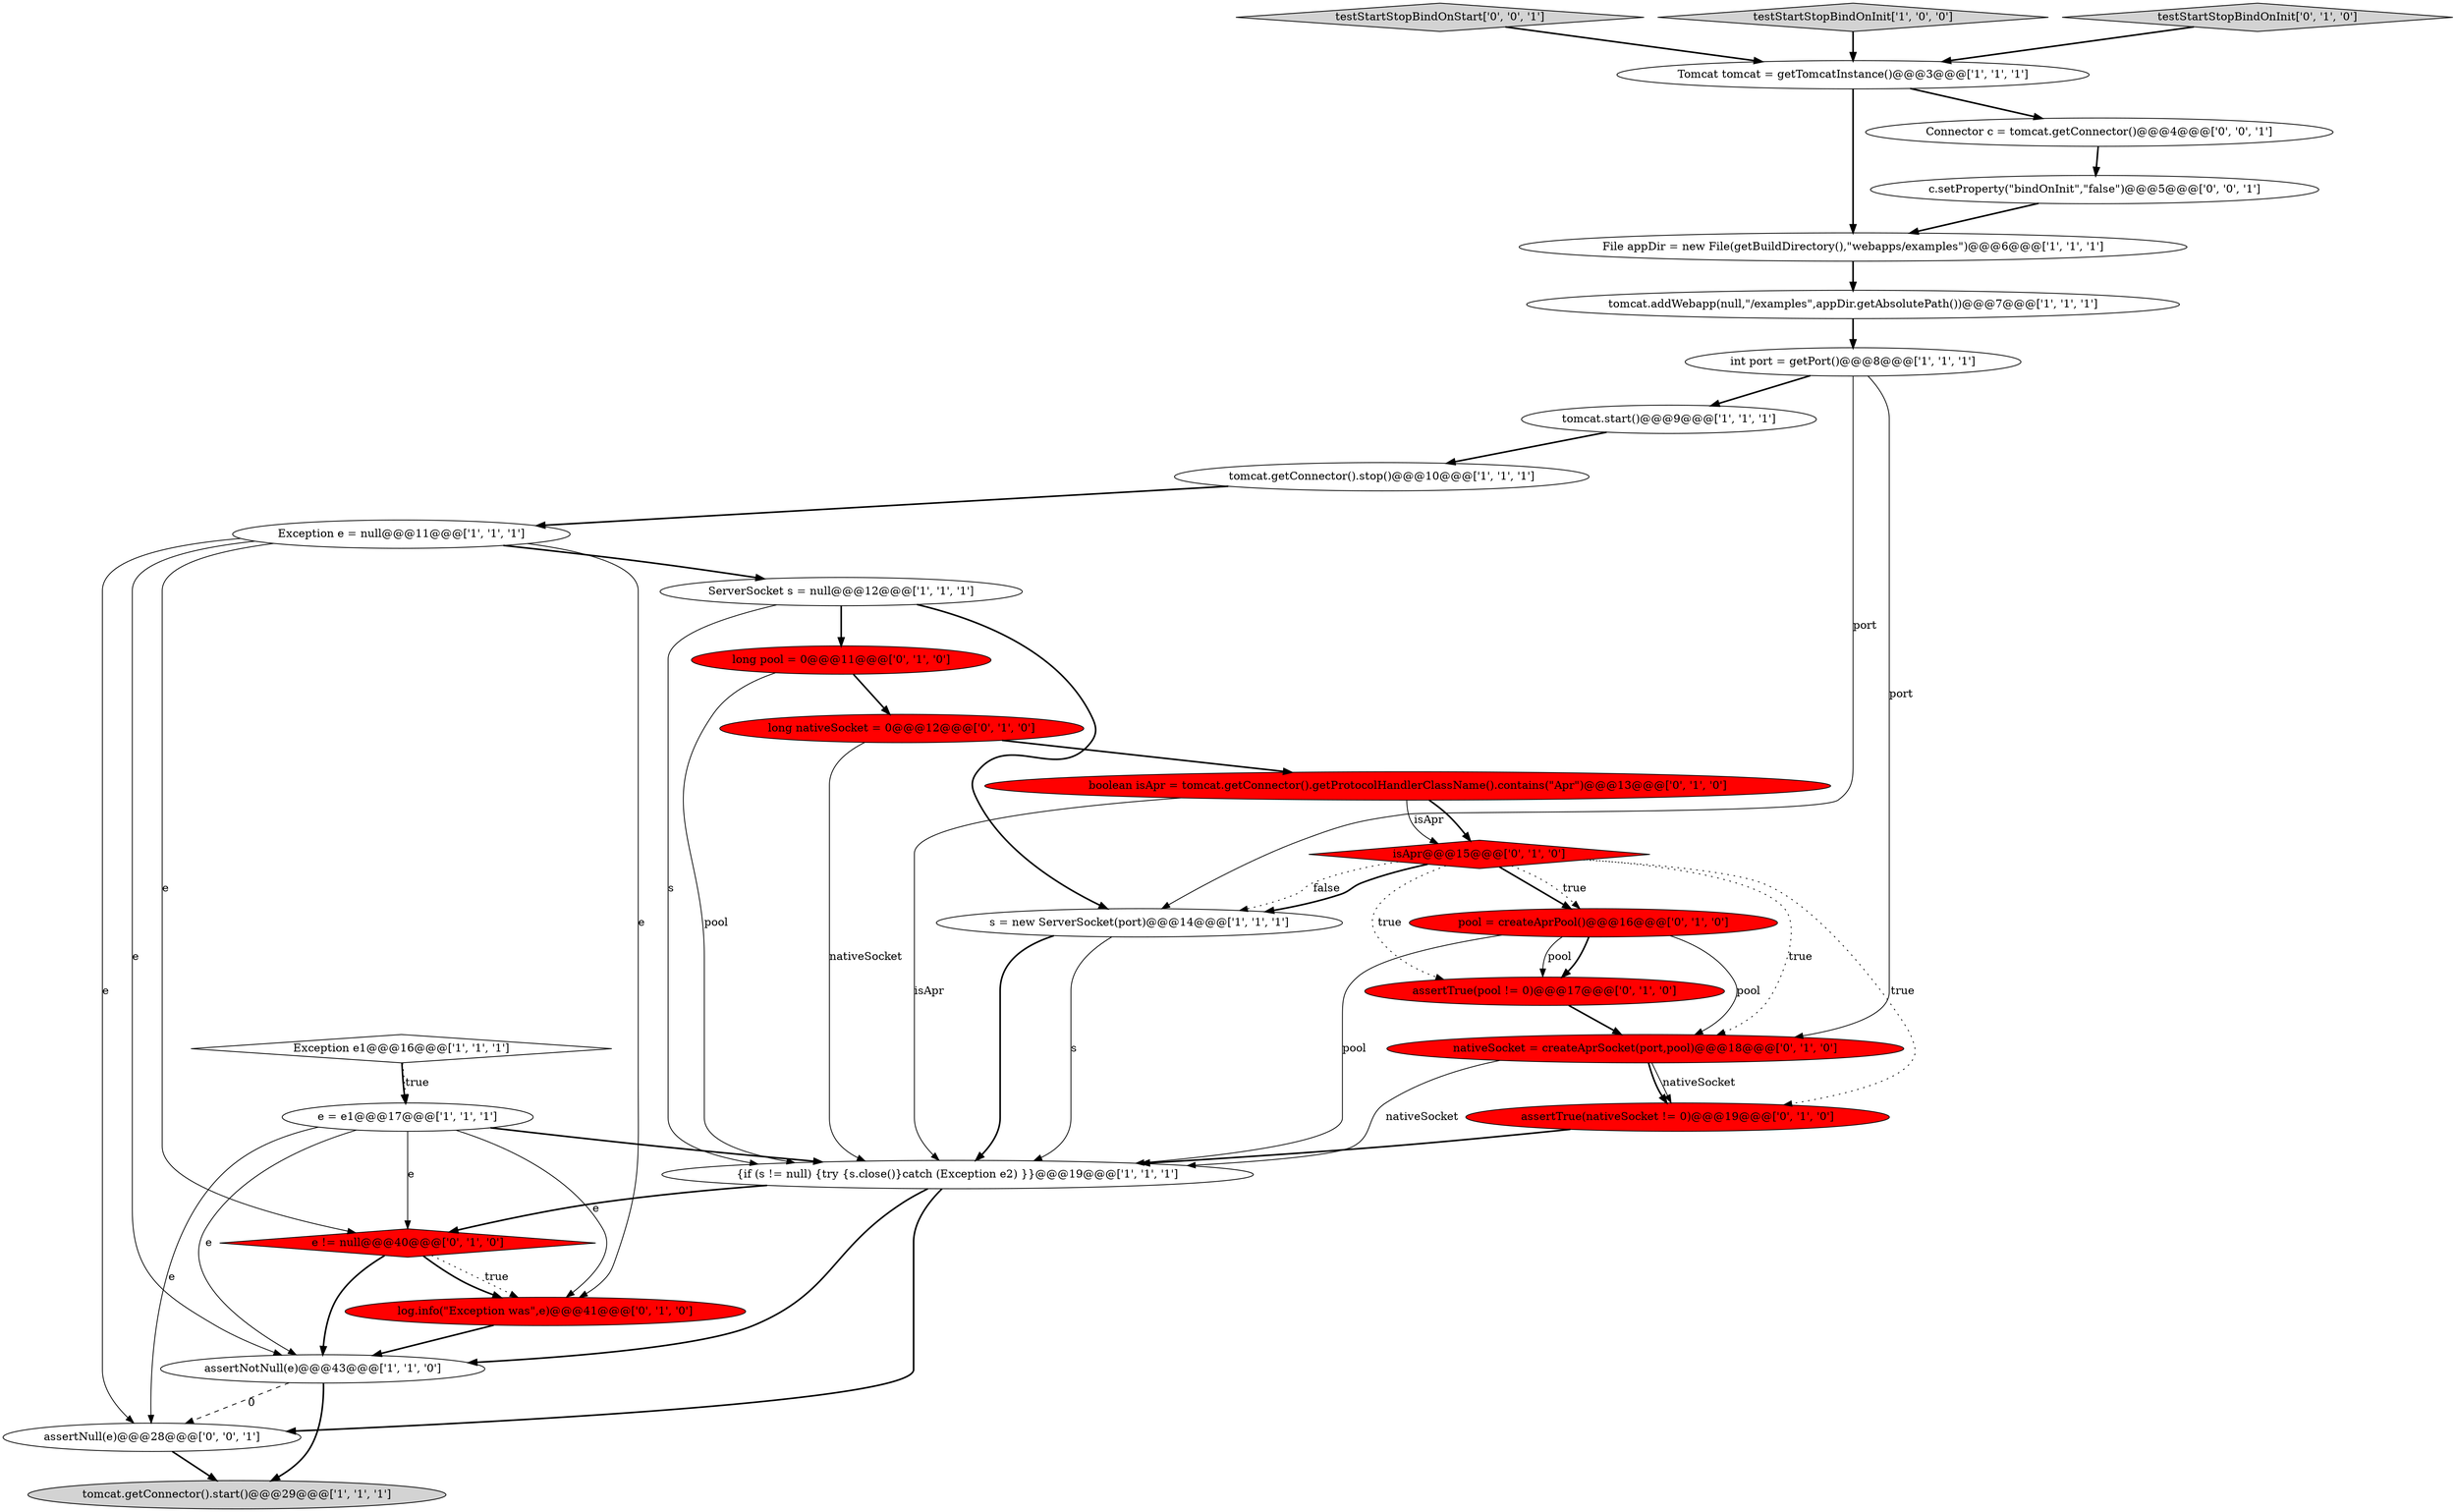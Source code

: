 digraph {
5 [style = filled, label = "ServerSocket s = null@@@12@@@['1', '1', '1']", fillcolor = white, shape = ellipse image = "AAA0AAABBB1BBB"];
6 [style = filled, label = "Tomcat tomcat = getTomcatInstance()@@@3@@@['1', '1', '1']", fillcolor = white, shape = ellipse image = "AAA0AAABBB1BBB"];
25 [style = filled, label = "boolean isApr = tomcat.getConnector().getProtocolHandlerClassName().contains(\"Apr\")@@@13@@@['0', '1', '0']", fillcolor = red, shape = ellipse image = "AAA1AAABBB2BBB"];
3 [style = filled, label = "s = new ServerSocket(port)@@@14@@@['1', '1', '1']", fillcolor = white, shape = ellipse image = "AAA0AAABBB1BBB"];
19 [style = filled, label = "assertTrue(pool != 0)@@@17@@@['0', '1', '0']", fillcolor = red, shape = ellipse image = "AAA1AAABBB2BBB"];
14 [style = filled, label = "tomcat.getConnector().stop()@@@10@@@['1', '1', '1']", fillcolor = white, shape = ellipse image = "AAA0AAABBB1BBB"];
16 [style = filled, label = "long pool = 0@@@11@@@['0', '1', '0']", fillcolor = red, shape = ellipse image = "AAA1AAABBB2BBB"];
1 [style = filled, label = "tomcat.getConnector().start()@@@29@@@['1', '1', '1']", fillcolor = lightgray, shape = ellipse image = "AAA0AAABBB1BBB"];
8 [style = filled, label = "Exception e = null@@@11@@@['1', '1', '1']", fillcolor = white, shape = ellipse image = "AAA0AAABBB1BBB"];
20 [style = filled, label = "e != null@@@40@@@['0', '1', '0']", fillcolor = red, shape = diamond image = "AAA1AAABBB2BBB"];
12 [style = filled, label = "File appDir = new File(getBuildDirectory(),\"webapps/examples\")@@@6@@@['1', '1', '1']", fillcolor = white, shape = ellipse image = "AAA0AAABBB1BBB"];
7 [style = filled, label = "e = e1@@@17@@@['1', '1', '1']", fillcolor = white, shape = ellipse image = "AAA0AAABBB1BBB"];
10 [style = filled, label = "tomcat.start()@@@9@@@['1', '1', '1']", fillcolor = white, shape = ellipse image = "AAA0AAABBB1BBB"];
13 [style = filled, label = "int port = getPort()@@@8@@@['1', '1', '1']", fillcolor = white, shape = ellipse image = "AAA0AAABBB1BBB"];
24 [style = filled, label = "pool = createAprPool()@@@16@@@['0', '1', '0']", fillcolor = red, shape = ellipse image = "AAA1AAABBB2BBB"];
27 [style = filled, label = "Connector c = tomcat.getConnector()@@@4@@@['0', '0', '1']", fillcolor = white, shape = ellipse image = "AAA0AAABBB3BBB"];
23 [style = filled, label = "assertTrue(nativeSocket != 0)@@@19@@@['0', '1', '0']", fillcolor = red, shape = ellipse image = "AAA1AAABBB2BBB"];
4 [style = filled, label = "assertNotNull(e)@@@43@@@['1', '1', '0']", fillcolor = white, shape = ellipse image = "AAA0AAABBB1BBB"];
15 [style = filled, label = "log.info(\"Exception was\",e)@@@41@@@['0', '1', '0']", fillcolor = red, shape = ellipse image = "AAA1AAABBB2BBB"];
22 [style = filled, label = "long nativeSocket = 0@@@12@@@['0', '1', '0']", fillcolor = red, shape = ellipse image = "AAA1AAABBB2BBB"];
2 [style = filled, label = "tomcat.addWebapp(null,\"/examples\",appDir.getAbsolutePath())@@@7@@@['1', '1', '1']", fillcolor = white, shape = ellipse image = "AAA0AAABBB1BBB"];
29 [style = filled, label = "testStartStopBindOnStart['0', '0', '1']", fillcolor = lightgray, shape = diamond image = "AAA0AAABBB3BBB"];
28 [style = filled, label = "c.setProperty(\"bindOnInit\",\"false\")@@@5@@@['0', '0', '1']", fillcolor = white, shape = ellipse image = "AAA0AAABBB3BBB"];
9 [style = filled, label = "Exception e1@@@16@@@['1', '1', '1']", fillcolor = white, shape = diamond image = "AAA0AAABBB1BBB"];
17 [style = filled, label = "isApr@@@15@@@['0', '1', '0']", fillcolor = red, shape = diamond image = "AAA1AAABBB2BBB"];
18 [style = filled, label = "nativeSocket = createAprSocket(port,pool)@@@18@@@['0', '1', '0']", fillcolor = red, shape = ellipse image = "AAA1AAABBB2BBB"];
26 [style = filled, label = "assertNull(e)@@@28@@@['0', '0', '1']", fillcolor = white, shape = ellipse image = "AAA0AAABBB3BBB"];
11 [style = filled, label = "testStartStopBindOnInit['1', '0', '0']", fillcolor = lightgray, shape = diamond image = "AAA0AAABBB1BBB"];
21 [style = filled, label = "testStartStopBindOnInit['0', '1', '0']", fillcolor = lightgray, shape = diamond image = "AAA0AAABBB2BBB"];
0 [style = filled, label = "{if (s != null) {try {s.close()}catch (Exception e2) }}@@@19@@@['1', '1', '1']", fillcolor = white, shape = ellipse image = "AAA0AAABBB1BBB"];
5->3 [style = bold, label=""];
13->10 [style = bold, label=""];
22->25 [style = bold, label=""];
19->18 [style = bold, label=""];
7->4 [style = solid, label="e"];
24->19 [style = bold, label=""];
0->26 [style = bold, label=""];
8->20 [style = solid, label="e"];
18->23 [style = bold, label=""];
17->18 [style = dotted, label="true"];
21->6 [style = bold, label=""];
10->14 [style = bold, label=""];
24->19 [style = solid, label="pool"];
27->28 [style = bold, label=""];
11->6 [style = bold, label=""];
26->1 [style = bold, label=""];
22->0 [style = solid, label="nativeSocket"];
8->4 [style = solid, label="e"];
20->15 [style = dotted, label="true"];
7->26 [style = solid, label="e"];
24->0 [style = solid, label="pool"];
7->0 [style = bold, label=""];
4->26 [style = dashed, label="0"];
7->15 [style = solid, label="e"];
28->12 [style = bold, label=""];
9->7 [style = bold, label=""];
16->22 [style = bold, label=""];
25->0 [style = solid, label="isApr"];
23->0 [style = bold, label=""];
25->17 [style = bold, label=""];
16->0 [style = solid, label="pool"];
25->17 [style = solid, label="isApr"];
3->0 [style = bold, label=""];
17->23 [style = dotted, label="true"];
20->4 [style = bold, label=""];
2->13 [style = bold, label=""];
5->16 [style = bold, label=""];
6->27 [style = bold, label=""];
29->6 [style = bold, label=""];
12->2 [style = bold, label=""];
17->24 [style = bold, label=""];
17->3 [style = dotted, label="false"];
13->18 [style = solid, label="port"];
8->5 [style = bold, label=""];
3->0 [style = solid, label="s"];
8->15 [style = solid, label="e"];
0->4 [style = bold, label=""];
15->4 [style = bold, label=""];
17->19 [style = dotted, label="true"];
13->3 [style = solid, label="port"];
17->3 [style = bold, label=""];
0->20 [style = bold, label=""];
14->8 [style = bold, label=""];
4->1 [style = bold, label=""];
8->26 [style = solid, label="e"];
18->23 [style = solid, label="nativeSocket"];
18->0 [style = solid, label="nativeSocket"];
9->7 [style = dotted, label="true"];
20->15 [style = bold, label=""];
7->20 [style = solid, label="e"];
5->0 [style = solid, label="s"];
17->24 [style = dotted, label="true"];
24->18 [style = solid, label="pool"];
6->12 [style = bold, label=""];
}

